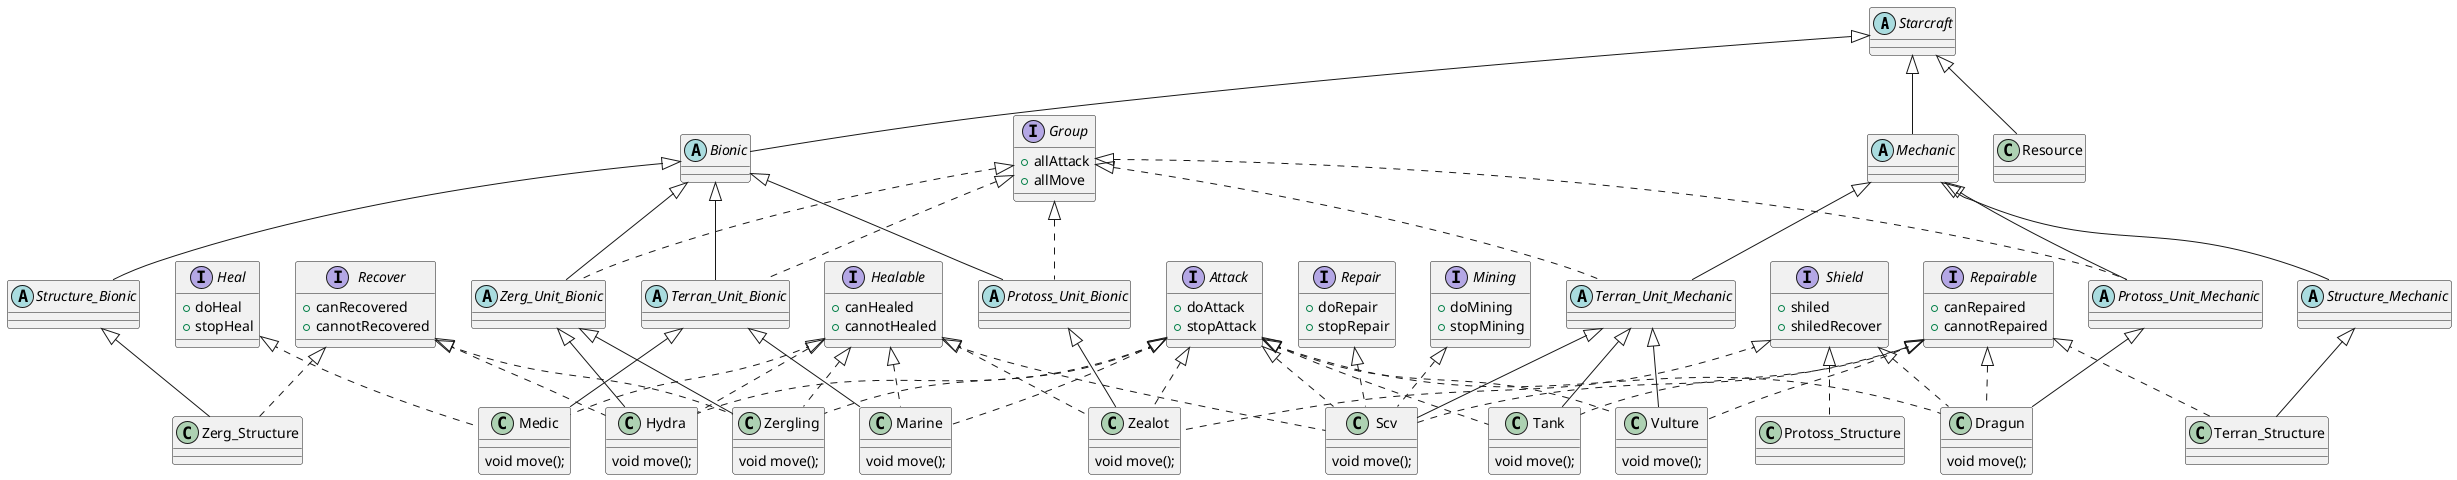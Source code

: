 @startuml



'공통 class
abstract class Starcraft

abstract class Bionic extends Starcraft
abstract class Mechanic extends Starcraft

class Resource extends Starcraft
abstract class Structure_Bionic extends Bionic
abstract class Structure_Mechanic extends Mechanic
abstract class Terran_Unit_Bionic extends Bionic implements Group
abstract class Terran_Unit_Mechanic extends Mechanic implements Group
abstract class Protoss_Unit_Bionic extends Bionic implements Group
abstract class Protoss_Unit_Mechanic extends Mechanic implements Group
abstract class Zerg_Unit_Bionic extends Bionic implements Group

'종족 class
class Scv extends Terran_Unit_Mechanic implements Attack, Mining, Healable, Repair, Repairable {
void move();
}
class Marine extends Terran_Unit_Bionic implements Attack, Healable {
void move();
}
class Medic extends Terran_Unit_Bionic implements Heal, Healable {
void move();
}
class Tank extends Terran_Unit_Mechanic implements Attack, Repairable {
void move();
}
class Vulture extends Terran_Unit_Mechanic implements Attack, Repairable {
void move();
}
class Zealot extends Protoss_Unit_Bionic implements Attack, Healable, Shield {
void move();
}
class Dragun extends Protoss_Unit_Mechanic implements Attack, Repairable, Shield {
void move();
}
class Zergling extends Zerg_Unit_Bionic implements Attack, Healable, Recover {
void move();
}
class Hydra extends Zerg_Unit_Bionic implements Attack, Healable, Recover {
void move();
}

'건물 class
class Terran_Structure extends Structure_Mechanic implements Repairable
class Protoss_Structure implements Shield
class Zerg_Structure extends Structure_Bionic implements Recover

'interface에 있는 추상메서드를 하위 클래스에서 오버라이딩하여 씀
interface Attack {
+doAttack
+stopAttack
}
interface Heal {
+doHeal
+stopHeal
}
interface Healable {
+canHealed
+cannotHealed
}
interface Recover {
+canRecovered
+cannotRecovered
}
interface Mining {
+doMining
+stopMining
}
interface Repair {
+doRepair
+stopRepair
}
interface Repairable {
+canRepaired
+cannotRepaired
}
interface Shield {
+shiled
+shiledRecover
}
interface Group {
+allAttack
+allMove
}

}

@enduml